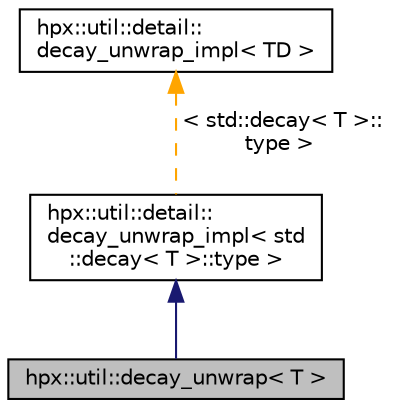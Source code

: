 digraph "hpx::util::decay_unwrap&lt; T &gt;"
{
  edge [fontname="Helvetica",fontsize="10",labelfontname="Helvetica",labelfontsize="10"];
  node [fontname="Helvetica",fontsize="10",shape=record];
  Node4 [label="hpx::util::decay_unwrap\< T \>",height=0.2,width=0.4,color="black", fillcolor="grey75", style="filled", fontcolor="black"];
  Node5 -> Node4 [dir="back",color="midnightblue",fontsize="10",style="solid",fontname="Helvetica"];
  Node5 [label="hpx::util::detail::\ldecay_unwrap_impl\< std\l::decay\< T \>::type \>",height=0.2,width=0.4,color="black", fillcolor="white", style="filled",URL="$d2/d4f/structhpx_1_1util_1_1detail_1_1decay__unwrap__impl.html"];
  Node6 -> Node5 [dir="back",color="orange",fontsize="10",style="dashed",label=" \< std::decay\< T \>::\ltype \>" ,fontname="Helvetica"];
  Node6 [label="hpx::util::detail::\ldecay_unwrap_impl\< TD \>",height=0.2,width=0.4,color="black", fillcolor="white", style="filled",URL="$d2/d4f/structhpx_1_1util_1_1detail_1_1decay__unwrap__impl.html"];
}
